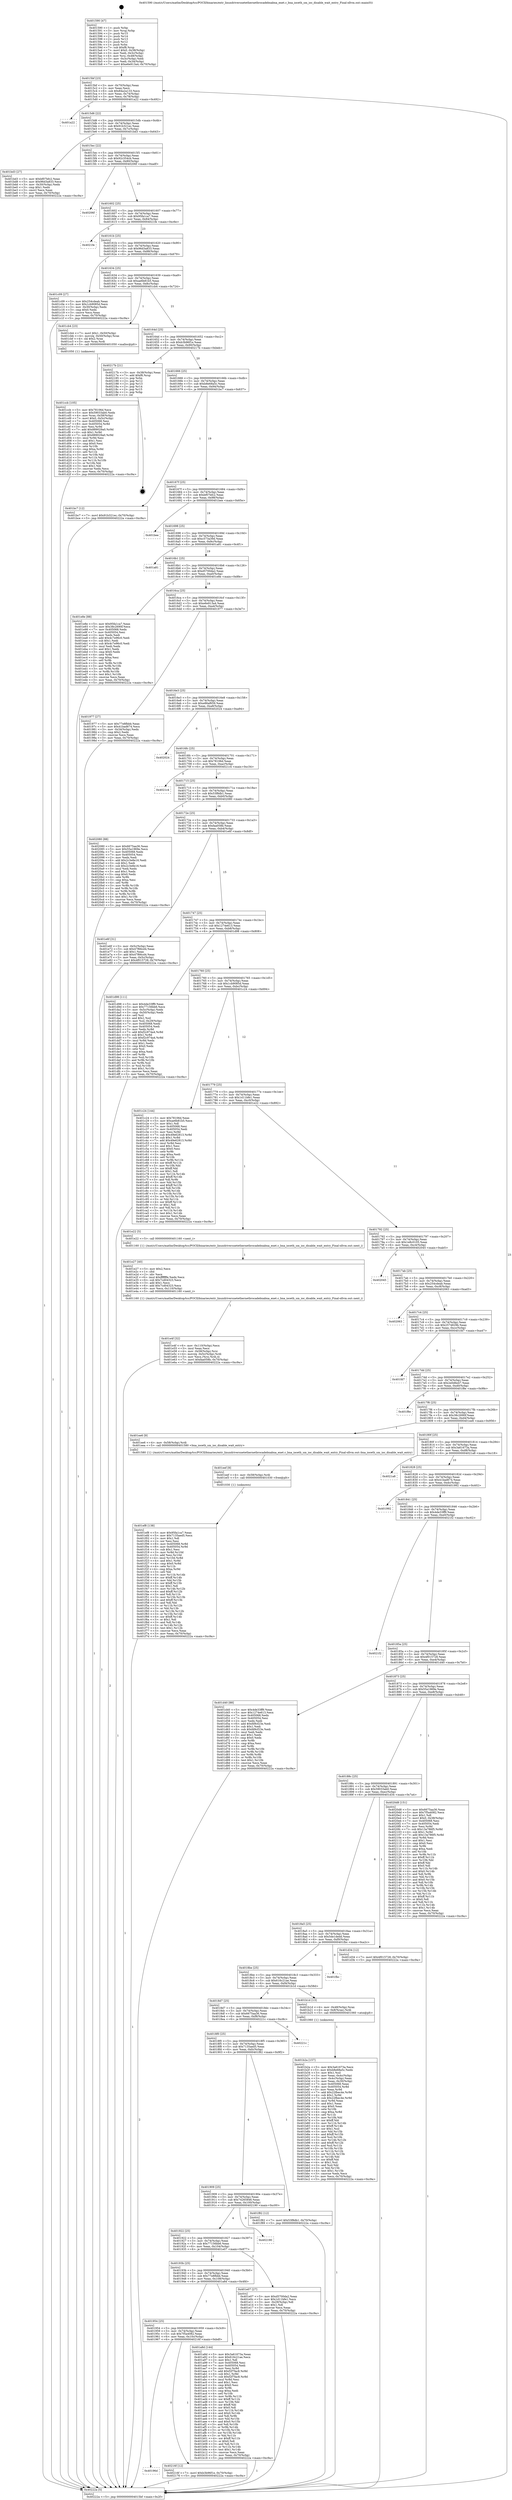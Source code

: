 digraph "0x401590" {
  label = "0x401590 (/mnt/c/Users/mathe/Desktop/tcc/POCII/binaries/extr_linuxdriversnetethernetbrocadebnabna_enet.c_bna_ioceth_sm_ioc_disable_wait_entry_Final-ollvm.out::main(0))"
  labelloc = "t"
  node[shape=record]

  Entry [label="",width=0.3,height=0.3,shape=circle,fillcolor=black,style=filled]
  "0x4015bf" [label="{
     0x4015bf [23]\l
     | [instrs]\l
     &nbsp;&nbsp;0x4015bf \<+3\>: mov -0x70(%rbp),%eax\l
     &nbsp;&nbsp;0x4015c2 \<+2\>: mov %eax,%ecx\l
     &nbsp;&nbsp;0x4015c4 \<+6\>: sub $0x84a2a133,%ecx\l
     &nbsp;&nbsp;0x4015ca \<+3\>: mov %eax,-0x74(%rbp)\l
     &nbsp;&nbsp;0x4015cd \<+3\>: mov %ecx,-0x78(%rbp)\l
     &nbsp;&nbsp;0x4015d0 \<+6\>: je 0000000000401a22 \<main+0x492\>\l
  }"]
  "0x401a22" [label="{
     0x401a22\l
  }", style=dashed]
  "0x4015d6" [label="{
     0x4015d6 [22]\l
     | [instrs]\l
     &nbsp;&nbsp;0x4015d6 \<+5\>: jmp 00000000004015db \<main+0x4b\>\l
     &nbsp;&nbsp;0x4015db \<+3\>: mov -0x74(%rbp),%eax\l
     &nbsp;&nbsp;0x4015de \<+5\>: sub $0x91b321ec,%eax\l
     &nbsp;&nbsp;0x4015e3 \<+3\>: mov %eax,-0x7c(%rbp)\l
     &nbsp;&nbsp;0x4015e6 \<+6\>: je 0000000000401bd3 \<main+0x643\>\l
  }"]
  Exit [label="",width=0.3,height=0.3,shape=circle,fillcolor=black,style=filled,peripheries=2]
  "0x401bd3" [label="{
     0x401bd3 [27]\l
     | [instrs]\l
     &nbsp;&nbsp;0x401bd3 \<+5\>: mov $0xbf07bfc2,%eax\l
     &nbsp;&nbsp;0x401bd8 \<+5\>: mov $0x96d3a833,%ecx\l
     &nbsp;&nbsp;0x401bdd \<+3\>: mov -0x30(%rbp),%edx\l
     &nbsp;&nbsp;0x401be0 \<+3\>: cmp $0x1,%edx\l
     &nbsp;&nbsp;0x401be3 \<+3\>: cmovl %ecx,%eax\l
     &nbsp;&nbsp;0x401be6 \<+3\>: mov %eax,-0x70(%rbp)\l
     &nbsp;&nbsp;0x401be9 \<+5\>: jmp 000000000040222a \<main+0xc9a\>\l
  }"]
  "0x4015ec" [label="{
     0x4015ec [22]\l
     | [instrs]\l
     &nbsp;&nbsp;0x4015ec \<+5\>: jmp 00000000004015f1 \<main+0x61\>\l
     &nbsp;&nbsp;0x4015f1 \<+3\>: mov -0x74(%rbp),%eax\l
     &nbsp;&nbsp;0x4015f4 \<+5\>: sub $0x92c354cb,%eax\l
     &nbsp;&nbsp;0x4015f9 \<+3\>: mov %eax,-0x80(%rbp)\l
     &nbsp;&nbsp;0x4015fc \<+6\>: je 000000000040206f \<main+0xadf\>\l
  }"]
  "0x40196d" [label="{
     0x40196d\l
  }", style=dashed]
  "0x40206f" [label="{
     0x40206f\l
  }", style=dashed]
  "0x401602" [label="{
     0x401602 [25]\l
     | [instrs]\l
     &nbsp;&nbsp;0x401602 \<+5\>: jmp 0000000000401607 \<main+0x77\>\l
     &nbsp;&nbsp;0x401607 \<+3\>: mov -0x74(%rbp),%eax\l
     &nbsp;&nbsp;0x40160a \<+5\>: sub $0x95fa1ca7,%eax\l
     &nbsp;&nbsp;0x40160f \<+6\>: mov %eax,-0x84(%rbp)\l
     &nbsp;&nbsp;0x401615 \<+6\>: je 00000000004021fe \<main+0xc6e\>\l
  }"]
  "0x40216f" [label="{
     0x40216f [12]\l
     | [instrs]\l
     &nbsp;&nbsp;0x40216f \<+7\>: movl $0xb3b96f1e,-0x70(%rbp)\l
     &nbsp;&nbsp;0x402176 \<+5\>: jmp 000000000040222a \<main+0xc9a\>\l
  }"]
  "0x4021fe" [label="{
     0x4021fe\l
  }", style=dashed]
  "0x40161b" [label="{
     0x40161b [25]\l
     | [instrs]\l
     &nbsp;&nbsp;0x40161b \<+5\>: jmp 0000000000401620 \<main+0x90\>\l
     &nbsp;&nbsp;0x401620 \<+3\>: mov -0x74(%rbp),%eax\l
     &nbsp;&nbsp;0x401623 \<+5\>: sub $0x96d3a833,%eax\l
     &nbsp;&nbsp;0x401628 \<+6\>: mov %eax,-0x88(%rbp)\l
     &nbsp;&nbsp;0x40162e \<+6\>: je 0000000000401c09 \<main+0x679\>\l
  }"]
  "0x401ef8" [label="{
     0x401ef8 [138]\l
     | [instrs]\l
     &nbsp;&nbsp;0x401ef8 \<+5\>: mov $0x95fa1ca7,%eax\l
     &nbsp;&nbsp;0x401efd \<+5\>: mov $0x7135aed5,%ecx\l
     &nbsp;&nbsp;0x401f02 \<+2\>: mov $0x1,%dl\l
     &nbsp;&nbsp;0x401f04 \<+2\>: xor %esi,%esi\l
     &nbsp;&nbsp;0x401f06 \<+8\>: mov 0x405068,%r8d\l
     &nbsp;&nbsp;0x401f0e \<+8\>: mov 0x405054,%r9d\l
     &nbsp;&nbsp;0x401f16 \<+3\>: sub $0x1,%esi\l
     &nbsp;&nbsp;0x401f19 \<+3\>: mov %r8d,%r10d\l
     &nbsp;&nbsp;0x401f1c \<+3\>: add %esi,%r10d\l
     &nbsp;&nbsp;0x401f1f \<+4\>: imul %r10d,%r8d\l
     &nbsp;&nbsp;0x401f23 \<+4\>: and $0x1,%r8d\l
     &nbsp;&nbsp;0x401f27 \<+4\>: cmp $0x0,%r8d\l
     &nbsp;&nbsp;0x401f2b \<+4\>: sete %r11b\l
     &nbsp;&nbsp;0x401f2f \<+4\>: cmp $0xa,%r9d\l
     &nbsp;&nbsp;0x401f33 \<+3\>: setl %bl\l
     &nbsp;&nbsp;0x401f36 \<+3\>: mov %r11b,%r14b\l
     &nbsp;&nbsp;0x401f39 \<+4\>: xor $0xff,%r14b\l
     &nbsp;&nbsp;0x401f3d \<+3\>: mov %bl,%r15b\l
     &nbsp;&nbsp;0x401f40 \<+4\>: xor $0xff,%r15b\l
     &nbsp;&nbsp;0x401f44 \<+3\>: xor $0x1,%dl\l
     &nbsp;&nbsp;0x401f47 \<+3\>: mov %r14b,%r12b\l
     &nbsp;&nbsp;0x401f4a \<+4\>: and $0xff,%r12b\l
     &nbsp;&nbsp;0x401f4e \<+3\>: and %dl,%r11b\l
     &nbsp;&nbsp;0x401f51 \<+3\>: mov %r15b,%r13b\l
     &nbsp;&nbsp;0x401f54 \<+4\>: and $0xff,%r13b\l
     &nbsp;&nbsp;0x401f58 \<+2\>: and %dl,%bl\l
     &nbsp;&nbsp;0x401f5a \<+3\>: or %r11b,%r12b\l
     &nbsp;&nbsp;0x401f5d \<+3\>: or %bl,%r13b\l
     &nbsp;&nbsp;0x401f60 \<+3\>: xor %r13b,%r12b\l
     &nbsp;&nbsp;0x401f63 \<+3\>: or %r15b,%r14b\l
     &nbsp;&nbsp;0x401f66 \<+4\>: xor $0xff,%r14b\l
     &nbsp;&nbsp;0x401f6a \<+3\>: or $0x1,%dl\l
     &nbsp;&nbsp;0x401f6d \<+3\>: and %dl,%r14b\l
     &nbsp;&nbsp;0x401f70 \<+3\>: or %r14b,%r12b\l
     &nbsp;&nbsp;0x401f73 \<+4\>: test $0x1,%r12b\l
     &nbsp;&nbsp;0x401f77 \<+3\>: cmovne %ecx,%eax\l
     &nbsp;&nbsp;0x401f7a \<+3\>: mov %eax,-0x70(%rbp)\l
     &nbsp;&nbsp;0x401f7d \<+5\>: jmp 000000000040222a \<main+0xc9a\>\l
  }"]
  "0x401c09" [label="{
     0x401c09 [27]\l
     | [instrs]\l
     &nbsp;&nbsp;0x401c09 \<+5\>: mov $0x254cdeab,%eax\l
     &nbsp;&nbsp;0x401c0e \<+5\>: mov $0x1cb9085d,%ecx\l
     &nbsp;&nbsp;0x401c13 \<+3\>: mov -0x30(%rbp),%edx\l
     &nbsp;&nbsp;0x401c16 \<+3\>: cmp $0x0,%edx\l
     &nbsp;&nbsp;0x401c19 \<+3\>: cmove %ecx,%eax\l
     &nbsp;&nbsp;0x401c1c \<+3\>: mov %eax,-0x70(%rbp)\l
     &nbsp;&nbsp;0x401c1f \<+5\>: jmp 000000000040222a \<main+0xc9a\>\l
  }"]
  "0x401634" [label="{
     0x401634 [25]\l
     | [instrs]\l
     &nbsp;&nbsp;0x401634 \<+5\>: jmp 0000000000401639 \<main+0xa9\>\l
     &nbsp;&nbsp;0x401639 \<+3\>: mov -0x74(%rbp),%eax\l
     &nbsp;&nbsp;0x40163c \<+5\>: sub $0xae6b81b5,%eax\l
     &nbsp;&nbsp;0x401641 \<+6\>: mov %eax,-0x8c(%rbp)\l
     &nbsp;&nbsp;0x401647 \<+6\>: je 0000000000401cb4 \<main+0x724\>\l
  }"]
  "0x401eef" [label="{
     0x401eef [9]\l
     | [instrs]\l
     &nbsp;&nbsp;0x401eef \<+4\>: mov -0x58(%rbp),%rdi\l
     &nbsp;&nbsp;0x401ef3 \<+5\>: call 0000000000401030 \<free@plt\>\l
     | [calls]\l
     &nbsp;&nbsp;0x401030 \{1\} (unknown)\l
  }"]
  "0x401cb4" [label="{
     0x401cb4 [23]\l
     | [instrs]\l
     &nbsp;&nbsp;0x401cb4 \<+7\>: movl $0x1,-0x50(%rbp)\l
     &nbsp;&nbsp;0x401cbb \<+4\>: movslq -0x50(%rbp),%rax\l
     &nbsp;&nbsp;0x401cbf \<+4\>: shl $0x2,%rax\l
     &nbsp;&nbsp;0x401cc3 \<+3\>: mov %rax,%rdi\l
     &nbsp;&nbsp;0x401cc6 \<+5\>: call 0000000000401050 \<malloc@plt\>\l
     | [calls]\l
     &nbsp;&nbsp;0x401050 \{1\} (unknown)\l
  }"]
  "0x40164d" [label="{
     0x40164d [25]\l
     | [instrs]\l
     &nbsp;&nbsp;0x40164d \<+5\>: jmp 0000000000401652 \<main+0xc2\>\l
     &nbsp;&nbsp;0x401652 \<+3\>: mov -0x74(%rbp),%eax\l
     &nbsp;&nbsp;0x401655 \<+5\>: sub $0xb3b96f1e,%eax\l
     &nbsp;&nbsp;0x40165a \<+6\>: mov %eax,-0x90(%rbp)\l
     &nbsp;&nbsp;0x401660 \<+6\>: je 000000000040217b \<main+0xbeb\>\l
  }"]
  "0x401e4f" [label="{
     0x401e4f [32]\l
     | [instrs]\l
     &nbsp;&nbsp;0x401e4f \<+6\>: mov -0x110(%rbp),%ecx\l
     &nbsp;&nbsp;0x401e55 \<+3\>: imul %eax,%ecx\l
     &nbsp;&nbsp;0x401e58 \<+4\>: mov -0x58(%rbp),%rsi\l
     &nbsp;&nbsp;0x401e5c \<+4\>: movslq -0x5c(%rbp),%rdi\l
     &nbsp;&nbsp;0x401e60 \<+3\>: mov %ecx,(%rsi,%rdi,4)\l
     &nbsp;&nbsp;0x401e63 \<+7\>: movl $0xfaa058b,-0x70(%rbp)\l
     &nbsp;&nbsp;0x401e6a \<+5\>: jmp 000000000040222a \<main+0xc9a\>\l
  }"]
  "0x40217b" [label="{
     0x40217b [21]\l
     | [instrs]\l
     &nbsp;&nbsp;0x40217b \<+3\>: mov -0x38(%rbp),%eax\l
     &nbsp;&nbsp;0x40217e \<+7\>: add $0xf8,%rsp\l
     &nbsp;&nbsp;0x402185 \<+1\>: pop %rbx\l
     &nbsp;&nbsp;0x402186 \<+2\>: pop %r12\l
     &nbsp;&nbsp;0x402188 \<+2\>: pop %r13\l
     &nbsp;&nbsp;0x40218a \<+2\>: pop %r14\l
     &nbsp;&nbsp;0x40218c \<+2\>: pop %r15\l
     &nbsp;&nbsp;0x40218e \<+1\>: pop %rbp\l
     &nbsp;&nbsp;0x40218f \<+1\>: ret\l
  }"]
  "0x401666" [label="{
     0x401666 [25]\l
     | [instrs]\l
     &nbsp;&nbsp;0x401666 \<+5\>: jmp 000000000040166b \<main+0xdb\>\l
     &nbsp;&nbsp;0x40166b \<+3\>: mov -0x74(%rbp),%eax\l
     &nbsp;&nbsp;0x40166e \<+5\>: sub $0xb8e68a5c,%eax\l
     &nbsp;&nbsp;0x401673 \<+6\>: mov %eax,-0x94(%rbp)\l
     &nbsp;&nbsp;0x401679 \<+6\>: je 0000000000401bc7 \<main+0x637\>\l
  }"]
  "0x401e27" [label="{
     0x401e27 [40]\l
     | [instrs]\l
     &nbsp;&nbsp;0x401e27 \<+5\>: mov $0x2,%ecx\l
     &nbsp;&nbsp;0x401e2c \<+1\>: cltd\l
     &nbsp;&nbsp;0x401e2d \<+2\>: idiv %ecx\l
     &nbsp;&nbsp;0x401e2f \<+6\>: imul $0xfffffffe,%edx,%ecx\l
     &nbsp;&nbsp;0x401e35 \<+6\>: sub $0x7cd04323,%ecx\l
     &nbsp;&nbsp;0x401e3b \<+3\>: add $0x1,%ecx\l
     &nbsp;&nbsp;0x401e3e \<+6\>: add $0x7cd04323,%ecx\l
     &nbsp;&nbsp;0x401e44 \<+6\>: mov %ecx,-0x110(%rbp)\l
     &nbsp;&nbsp;0x401e4a \<+5\>: call 0000000000401160 \<next_i\>\l
     | [calls]\l
     &nbsp;&nbsp;0x401160 \{1\} (/mnt/c/Users/mathe/Desktop/tcc/POCII/binaries/extr_linuxdriversnetethernetbrocadebnabna_enet.c_bna_ioceth_sm_ioc_disable_wait_entry_Final-ollvm.out::next_i)\l
  }"]
  "0x401bc7" [label="{
     0x401bc7 [12]\l
     | [instrs]\l
     &nbsp;&nbsp;0x401bc7 \<+7\>: movl $0x91b321ec,-0x70(%rbp)\l
     &nbsp;&nbsp;0x401bce \<+5\>: jmp 000000000040222a \<main+0xc9a\>\l
  }"]
  "0x40167f" [label="{
     0x40167f [25]\l
     | [instrs]\l
     &nbsp;&nbsp;0x40167f \<+5\>: jmp 0000000000401684 \<main+0xf4\>\l
     &nbsp;&nbsp;0x401684 \<+3\>: mov -0x74(%rbp),%eax\l
     &nbsp;&nbsp;0x401687 \<+5\>: sub $0xbf07bfc2,%eax\l
     &nbsp;&nbsp;0x40168c \<+6\>: mov %eax,-0x98(%rbp)\l
     &nbsp;&nbsp;0x401692 \<+6\>: je 0000000000401bee \<main+0x65e\>\l
  }"]
  "0x401ccb" [label="{
     0x401ccb [105]\l
     | [instrs]\l
     &nbsp;&nbsp;0x401ccb \<+5\>: mov $0x78106d,%ecx\l
     &nbsp;&nbsp;0x401cd0 \<+5\>: mov $0x59033ab0,%edx\l
     &nbsp;&nbsp;0x401cd5 \<+4\>: mov %rax,-0x58(%rbp)\l
     &nbsp;&nbsp;0x401cd9 \<+7\>: movl $0x0,-0x5c(%rbp)\l
     &nbsp;&nbsp;0x401ce0 \<+7\>: mov 0x405068,%esi\l
     &nbsp;&nbsp;0x401ce7 \<+8\>: mov 0x405054,%r8d\l
     &nbsp;&nbsp;0x401cef \<+3\>: mov %esi,%r9d\l
     &nbsp;&nbsp;0x401cf2 \<+7\>: add $0x889029a0,%r9d\l
     &nbsp;&nbsp;0x401cf9 \<+4\>: sub $0x1,%r9d\l
     &nbsp;&nbsp;0x401cfd \<+7\>: sub $0x889029a0,%r9d\l
     &nbsp;&nbsp;0x401d04 \<+4\>: imul %r9d,%esi\l
     &nbsp;&nbsp;0x401d08 \<+3\>: and $0x1,%esi\l
     &nbsp;&nbsp;0x401d0b \<+3\>: cmp $0x0,%esi\l
     &nbsp;&nbsp;0x401d0e \<+4\>: sete %r10b\l
     &nbsp;&nbsp;0x401d12 \<+4\>: cmp $0xa,%r8d\l
     &nbsp;&nbsp;0x401d16 \<+4\>: setl %r11b\l
     &nbsp;&nbsp;0x401d1a \<+3\>: mov %r10b,%bl\l
     &nbsp;&nbsp;0x401d1d \<+3\>: and %r11b,%bl\l
     &nbsp;&nbsp;0x401d20 \<+3\>: xor %r11b,%r10b\l
     &nbsp;&nbsp;0x401d23 \<+3\>: or %r10b,%bl\l
     &nbsp;&nbsp;0x401d26 \<+3\>: test $0x1,%bl\l
     &nbsp;&nbsp;0x401d29 \<+3\>: cmovne %edx,%ecx\l
     &nbsp;&nbsp;0x401d2c \<+3\>: mov %ecx,-0x70(%rbp)\l
     &nbsp;&nbsp;0x401d2f \<+5\>: jmp 000000000040222a \<main+0xc9a\>\l
  }"]
  "0x401bee" [label="{
     0x401bee\l
  }", style=dashed]
  "0x401698" [label="{
     0x401698 [25]\l
     | [instrs]\l
     &nbsp;&nbsp;0x401698 \<+5\>: jmp 000000000040169d \<main+0x10d\>\l
     &nbsp;&nbsp;0x40169d \<+3\>: mov -0x74(%rbp),%eax\l
     &nbsp;&nbsp;0x4016a0 \<+5\>: sub $0xc573a39d,%eax\l
     &nbsp;&nbsp;0x4016a5 \<+6\>: mov %eax,-0x9c(%rbp)\l
     &nbsp;&nbsp;0x4016ab \<+6\>: je 0000000000401a81 \<main+0x4f1\>\l
  }"]
  "0x401b2a" [label="{
     0x401b2a [157]\l
     | [instrs]\l
     &nbsp;&nbsp;0x401b2a \<+5\>: mov $0x3a61673a,%ecx\l
     &nbsp;&nbsp;0x401b2f \<+5\>: mov $0xb8e68a5c,%edx\l
     &nbsp;&nbsp;0x401b34 \<+3\>: mov $0x1,%sil\l
     &nbsp;&nbsp;0x401b37 \<+3\>: mov %eax,-0x4c(%rbp)\l
     &nbsp;&nbsp;0x401b3a \<+3\>: mov -0x4c(%rbp),%eax\l
     &nbsp;&nbsp;0x401b3d \<+3\>: mov %eax,-0x30(%rbp)\l
     &nbsp;&nbsp;0x401b40 \<+7\>: mov 0x405068,%eax\l
     &nbsp;&nbsp;0x401b47 \<+8\>: mov 0x405054,%r8d\l
     &nbsp;&nbsp;0x401b4f \<+3\>: mov %eax,%r9d\l
     &nbsp;&nbsp;0x401b52 \<+7\>: add $0x22fbec4e,%r9d\l
     &nbsp;&nbsp;0x401b59 \<+4\>: sub $0x1,%r9d\l
     &nbsp;&nbsp;0x401b5d \<+7\>: sub $0x22fbec4e,%r9d\l
     &nbsp;&nbsp;0x401b64 \<+4\>: imul %r9d,%eax\l
     &nbsp;&nbsp;0x401b68 \<+3\>: and $0x1,%eax\l
     &nbsp;&nbsp;0x401b6b \<+3\>: cmp $0x0,%eax\l
     &nbsp;&nbsp;0x401b6e \<+4\>: sete %r10b\l
     &nbsp;&nbsp;0x401b72 \<+4\>: cmp $0xa,%r8d\l
     &nbsp;&nbsp;0x401b76 \<+4\>: setl %r11b\l
     &nbsp;&nbsp;0x401b7a \<+3\>: mov %r10b,%bl\l
     &nbsp;&nbsp;0x401b7d \<+3\>: xor $0xff,%bl\l
     &nbsp;&nbsp;0x401b80 \<+3\>: mov %r11b,%r14b\l
     &nbsp;&nbsp;0x401b83 \<+4\>: xor $0xff,%r14b\l
     &nbsp;&nbsp;0x401b87 \<+4\>: xor $0x1,%sil\l
     &nbsp;&nbsp;0x401b8b \<+3\>: mov %bl,%r15b\l
     &nbsp;&nbsp;0x401b8e \<+4\>: and $0xff,%r15b\l
     &nbsp;&nbsp;0x401b92 \<+3\>: and %sil,%r10b\l
     &nbsp;&nbsp;0x401b95 \<+3\>: mov %r14b,%r12b\l
     &nbsp;&nbsp;0x401b98 \<+4\>: and $0xff,%r12b\l
     &nbsp;&nbsp;0x401b9c \<+3\>: and %sil,%r11b\l
     &nbsp;&nbsp;0x401b9f \<+3\>: or %r10b,%r15b\l
     &nbsp;&nbsp;0x401ba2 \<+3\>: or %r11b,%r12b\l
     &nbsp;&nbsp;0x401ba5 \<+3\>: xor %r12b,%r15b\l
     &nbsp;&nbsp;0x401ba8 \<+3\>: or %r14b,%bl\l
     &nbsp;&nbsp;0x401bab \<+3\>: xor $0xff,%bl\l
     &nbsp;&nbsp;0x401bae \<+4\>: or $0x1,%sil\l
     &nbsp;&nbsp;0x401bb2 \<+3\>: and %sil,%bl\l
     &nbsp;&nbsp;0x401bb5 \<+3\>: or %bl,%r15b\l
     &nbsp;&nbsp;0x401bb8 \<+4\>: test $0x1,%r15b\l
     &nbsp;&nbsp;0x401bbc \<+3\>: cmovne %edx,%ecx\l
     &nbsp;&nbsp;0x401bbf \<+3\>: mov %ecx,-0x70(%rbp)\l
     &nbsp;&nbsp;0x401bc2 \<+5\>: jmp 000000000040222a \<main+0xc9a\>\l
  }"]
  "0x401a81" [label="{
     0x401a81\l
  }", style=dashed]
  "0x4016b1" [label="{
     0x4016b1 [25]\l
     | [instrs]\l
     &nbsp;&nbsp;0x4016b1 \<+5\>: jmp 00000000004016b6 \<main+0x126\>\l
     &nbsp;&nbsp;0x4016b6 \<+3\>: mov -0x74(%rbp),%eax\l
     &nbsp;&nbsp;0x4016b9 \<+5\>: sub $0xd5700da2,%eax\l
     &nbsp;&nbsp;0x4016be \<+6\>: mov %eax,-0xa0(%rbp)\l
     &nbsp;&nbsp;0x4016c4 \<+6\>: je 0000000000401e8e \<main+0x8fe\>\l
  }"]
  "0x401954" [label="{
     0x401954 [25]\l
     | [instrs]\l
     &nbsp;&nbsp;0x401954 \<+5\>: jmp 0000000000401959 \<main+0x3c9\>\l
     &nbsp;&nbsp;0x401959 \<+3\>: mov -0x74(%rbp),%eax\l
     &nbsp;&nbsp;0x40195c \<+5\>: sub $0x7f5a4082,%eax\l
     &nbsp;&nbsp;0x401961 \<+6\>: mov %eax,-0x10c(%rbp)\l
     &nbsp;&nbsp;0x401967 \<+6\>: je 000000000040216f \<main+0xbdf\>\l
  }"]
  "0x401e8e" [label="{
     0x401e8e [88]\l
     | [instrs]\l
     &nbsp;&nbsp;0x401e8e \<+5\>: mov $0x95fa1ca7,%eax\l
     &nbsp;&nbsp;0x401e93 \<+5\>: mov $0x38c2690f,%ecx\l
     &nbsp;&nbsp;0x401e98 \<+7\>: mov 0x405068,%edx\l
     &nbsp;&nbsp;0x401e9f \<+7\>: mov 0x405054,%esi\l
     &nbsp;&nbsp;0x401ea6 \<+2\>: mov %edx,%edi\l
     &nbsp;&nbsp;0x401ea8 \<+6\>: add $0x4c7e96c0,%edi\l
     &nbsp;&nbsp;0x401eae \<+3\>: sub $0x1,%edi\l
     &nbsp;&nbsp;0x401eb1 \<+6\>: sub $0x4c7e96c0,%edi\l
     &nbsp;&nbsp;0x401eb7 \<+3\>: imul %edi,%edx\l
     &nbsp;&nbsp;0x401eba \<+3\>: and $0x1,%edx\l
     &nbsp;&nbsp;0x401ebd \<+3\>: cmp $0x0,%edx\l
     &nbsp;&nbsp;0x401ec0 \<+4\>: sete %r8b\l
     &nbsp;&nbsp;0x401ec4 \<+3\>: cmp $0xa,%esi\l
     &nbsp;&nbsp;0x401ec7 \<+4\>: setl %r9b\l
     &nbsp;&nbsp;0x401ecb \<+3\>: mov %r8b,%r10b\l
     &nbsp;&nbsp;0x401ece \<+3\>: and %r9b,%r10b\l
     &nbsp;&nbsp;0x401ed1 \<+3\>: xor %r9b,%r8b\l
     &nbsp;&nbsp;0x401ed4 \<+3\>: or %r8b,%r10b\l
     &nbsp;&nbsp;0x401ed7 \<+4\>: test $0x1,%r10b\l
     &nbsp;&nbsp;0x401edb \<+3\>: cmovne %ecx,%eax\l
     &nbsp;&nbsp;0x401ede \<+3\>: mov %eax,-0x70(%rbp)\l
     &nbsp;&nbsp;0x401ee1 \<+5\>: jmp 000000000040222a \<main+0xc9a\>\l
  }"]
  "0x4016ca" [label="{
     0x4016ca [25]\l
     | [instrs]\l
     &nbsp;&nbsp;0x4016ca \<+5\>: jmp 00000000004016cf \<main+0x13f\>\l
     &nbsp;&nbsp;0x4016cf \<+3\>: mov -0x74(%rbp),%eax\l
     &nbsp;&nbsp;0x4016d2 \<+5\>: sub $0xe6e913a4,%eax\l
     &nbsp;&nbsp;0x4016d7 \<+6\>: mov %eax,-0xa4(%rbp)\l
     &nbsp;&nbsp;0x4016dd \<+6\>: je 0000000000401977 \<main+0x3e7\>\l
  }"]
  "0x401a8d" [label="{
     0x401a8d [144]\l
     | [instrs]\l
     &nbsp;&nbsp;0x401a8d \<+5\>: mov $0x3a61673a,%eax\l
     &nbsp;&nbsp;0x401a92 \<+5\>: mov $0x616c21ae,%ecx\l
     &nbsp;&nbsp;0x401a97 \<+2\>: mov $0x1,%dl\l
     &nbsp;&nbsp;0x401a99 \<+7\>: mov 0x405068,%esi\l
     &nbsp;&nbsp;0x401aa0 \<+7\>: mov 0x405054,%edi\l
     &nbsp;&nbsp;0x401aa7 \<+3\>: mov %esi,%r8d\l
     &nbsp;&nbsp;0x401aaa \<+7\>: add $0xf2f7fac8,%r8d\l
     &nbsp;&nbsp;0x401ab1 \<+4\>: sub $0x1,%r8d\l
     &nbsp;&nbsp;0x401ab5 \<+7\>: sub $0xf2f7fac8,%r8d\l
     &nbsp;&nbsp;0x401abc \<+4\>: imul %r8d,%esi\l
     &nbsp;&nbsp;0x401ac0 \<+3\>: and $0x1,%esi\l
     &nbsp;&nbsp;0x401ac3 \<+3\>: cmp $0x0,%esi\l
     &nbsp;&nbsp;0x401ac6 \<+4\>: sete %r9b\l
     &nbsp;&nbsp;0x401aca \<+3\>: cmp $0xa,%edi\l
     &nbsp;&nbsp;0x401acd \<+4\>: setl %r10b\l
     &nbsp;&nbsp;0x401ad1 \<+3\>: mov %r9b,%r11b\l
     &nbsp;&nbsp;0x401ad4 \<+4\>: xor $0xff,%r11b\l
     &nbsp;&nbsp;0x401ad8 \<+3\>: mov %r10b,%bl\l
     &nbsp;&nbsp;0x401adb \<+3\>: xor $0xff,%bl\l
     &nbsp;&nbsp;0x401ade \<+3\>: xor $0x0,%dl\l
     &nbsp;&nbsp;0x401ae1 \<+3\>: mov %r11b,%r14b\l
     &nbsp;&nbsp;0x401ae4 \<+4\>: and $0x0,%r14b\l
     &nbsp;&nbsp;0x401ae8 \<+3\>: and %dl,%r9b\l
     &nbsp;&nbsp;0x401aeb \<+3\>: mov %bl,%r15b\l
     &nbsp;&nbsp;0x401aee \<+4\>: and $0x0,%r15b\l
     &nbsp;&nbsp;0x401af2 \<+3\>: and %dl,%r10b\l
     &nbsp;&nbsp;0x401af5 \<+3\>: or %r9b,%r14b\l
     &nbsp;&nbsp;0x401af8 \<+3\>: or %r10b,%r15b\l
     &nbsp;&nbsp;0x401afb \<+3\>: xor %r15b,%r14b\l
     &nbsp;&nbsp;0x401afe \<+3\>: or %bl,%r11b\l
     &nbsp;&nbsp;0x401b01 \<+4\>: xor $0xff,%r11b\l
     &nbsp;&nbsp;0x401b05 \<+3\>: or $0x0,%dl\l
     &nbsp;&nbsp;0x401b08 \<+3\>: and %dl,%r11b\l
     &nbsp;&nbsp;0x401b0b \<+3\>: or %r11b,%r14b\l
     &nbsp;&nbsp;0x401b0e \<+4\>: test $0x1,%r14b\l
     &nbsp;&nbsp;0x401b12 \<+3\>: cmovne %ecx,%eax\l
     &nbsp;&nbsp;0x401b15 \<+3\>: mov %eax,-0x70(%rbp)\l
     &nbsp;&nbsp;0x401b18 \<+5\>: jmp 000000000040222a \<main+0xc9a\>\l
  }"]
  "0x401977" [label="{
     0x401977 [27]\l
     | [instrs]\l
     &nbsp;&nbsp;0x401977 \<+5\>: mov $0x77e8fbbb,%eax\l
     &nbsp;&nbsp;0x40197c \<+5\>: mov $0x41bad674,%ecx\l
     &nbsp;&nbsp;0x401981 \<+3\>: mov -0x34(%rbp),%edx\l
     &nbsp;&nbsp;0x401984 \<+3\>: cmp $0x2,%edx\l
     &nbsp;&nbsp;0x401987 \<+3\>: cmovne %ecx,%eax\l
     &nbsp;&nbsp;0x40198a \<+3\>: mov %eax,-0x70(%rbp)\l
     &nbsp;&nbsp;0x40198d \<+5\>: jmp 000000000040222a \<main+0xc9a\>\l
  }"]
  "0x4016e3" [label="{
     0x4016e3 [25]\l
     | [instrs]\l
     &nbsp;&nbsp;0x4016e3 \<+5\>: jmp 00000000004016e8 \<main+0x158\>\l
     &nbsp;&nbsp;0x4016e8 \<+3\>: mov -0x74(%rbp),%eax\l
     &nbsp;&nbsp;0x4016eb \<+5\>: sub $0xe86af659,%eax\l
     &nbsp;&nbsp;0x4016f0 \<+6\>: mov %eax,-0xa8(%rbp)\l
     &nbsp;&nbsp;0x4016f6 \<+6\>: je 0000000000402024 \<main+0xa94\>\l
  }"]
  "0x40222a" [label="{
     0x40222a [5]\l
     | [instrs]\l
     &nbsp;&nbsp;0x40222a \<+5\>: jmp 00000000004015bf \<main+0x2f\>\l
  }"]
  "0x401590" [label="{
     0x401590 [47]\l
     | [instrs]\l
     &nbsp;&nbsp;0x401590 \<+1\>: push %rbp\l
     &nbsp;&nbsp;0x401591 \<+3\>: mov %rsp,%rbp\l
     &nbsp;&nbsp;0x401594 \<+2\>: push %r15\l
     &nbsp;&nbsp;0x401596 \<+2\>: push %r14\l
     &nbsp;&nbsp;0x401598 \<+2\>: push %r13\l
     &nbsp;&nbsp;0x40159a \<+2\>: push %r12\l
     &nbsp;&nbsp;0x40159c \<+1\>: push %rbx\l
     &nbsp;&nbsp;0x40159d \<+7\>: sub $0xf8,%rsp\l
     &nbsp;&nbsp;0x4015a4 \<+7\>: movl $0x0,-0x38(%rbp)\l
     &nbsp;&nbsp;0x4015ab \<+3\>: mov %edi,-0x3c(%rbp)\l
     &nbsp;&nbsp;0x4015ae \<+4\>: mov %rsi,-0x48(%rbp)\l
     &nbsp;&nbsp;0x4015b2 \<+3\>: mov -0x3c(%rbp),%edi\l
     &nbsp;&nbsp;0x4015b5 \<+3\>: mov %edi,-0x34(%rbp)\l
     &nbsp;&nbsp;0x4015b8 \<+7\>: movl $0xe6e913a4,-0x70(%rbp)\l
  }"]
  "0x40193b" [label="{
     0x40193b [25]\l
     | [instrs]\l
     &nbsp;&nbsp;0x40193b \<+5\>: jmp 0000000000401940 \<main+0x3b0\>\l
     &nbsp;&nbsp;0x401940 \<+3\>: mov -0x74(%rbp),%eax\l
     &nbsp;&nbsp;0x401943 \<+5\>: sub $0x77e8fbbb,%eax\l
     &nbsp;&nbsp;0x401948 \<+6\>: mov %eax,-0x108(%rbp)\l
     &nbsp;&nbsp;0x40194e \<+6\>: je 0000000000401a8d \<main+0x4fd\>\l
  }"]
  "0x402024" [label="{
     0x402024\l
  }", style=dashed]
  "0x4016fc" [label="{
     0x4016fc [25]\l
     | [instrs]\l
     &nbsp;&nbsp;0x4016fc \<+5\>: jmp 0000000000401701 \<main+0x171\>\l
     &nbsp;&nbsp;0x401701 \<+3\>: mov -0x74(%rbp),%eax\l
     &nbsp;&nbsp;0x401704 \<+5\>: sub $0x78106d,%eax\l
     &nbsp;&nbsp;0x401709 \<+6\>: mov %eax,-0xac(%rbp)\l
     &nbsp;&nbsp;0x40170f \<+6\>: je 00000000004021c4 \<main+0xc34\>\l
  }"]
  "0x401e07" [label="{
     0x401e07 [27]\l
     | [instrs]\l
     &nbsp;&nbsp;0x401e07 \<+5\>: mov $0xd5700da2,%eax\l
     &nbsp;&nbsp;0x401e0c \<+5\>: mov $0x1d11bfe1,%ecx\l
     &nbsp;&nbsp;0x401e11 \<+3\>: mov -0x29(%rbp),%dl\l
     &nbsp;&nbsp;0x401e14 \<+3\>: test $0x1,%dl\l
     &nbsp;&nbsp;0x401e17 \<+3\>: cmovne %ecx,%eax\l
     &nbsp;&nbsp;0x401e1a \<+3\>: mov %eax,-0x70(%rbp)\l
     &nbsp;&nbsp;0x401e1d \<+5\>: jmp 000000000040222a \<main+0xc9a\>\l
  }"]
  "0x4021c4" [label="{
     0x4021c4\l
  }", style=dashed]
  "0x401715" [label="{
     0x401715 [25]\l
     | [instrs]\l
     &nbsp;&nbsp;0x401715 \<+5\>: jmp 000000000040171a \<main+0x18a\>\l
     &nbsp;&nbsp;0x40171a \<+3\>: mov -0x74(%rbp),%eax\l
     &nbsp;&nbsp;0x40171d \<+5\>: sub $0x53f8db1,%eax\l
     &nbsp;&nbsp;0x401722 \<+6\>: mov %eax,-0xb0(%rbp)\l
     &nbsp;&nbsp;0x401728 \<+6\>: je 0000000000402080 \<main+0xaf0\>\l
  }"]
  "0x401922" [label="{
     0x401922 [25]\l
     | [instrs]\l
     &nbsp;&nbsp;0x401922 \<+5\>: jmp 0000000000401927 \<main+0x397\>\l
     &nbsp;&nbsp;0x401927 \<+3\>: mov -0x74(%rbp),%eax\l
     &nbsp;&nbsp;0x40192a \<+5\>: sub $0x77156bb6,%eax\l
     &nbsp;&nbsp;0x40192f \<+6\>: mov %eax,-0x104(%rbp)\l
     &nbsp;&nbsp;0x401935 \<+6\>: je 0000000000401e07 \<main+0x877\>\l
  }"]
  "0x402080" [label="{
     0x402080 [88]\l
     | [instrs]\l
     &nbsp;&nbsp;0x402080 \<+5\>: mov $0x6675aa36,%eax\l
     &nbsp;&nbsp;0x402085 \<+5\>: mov $0x55a1969e,%ecx\l
     &nbsp;&nbsp;0x40208a \<+7\>: mov 0x405068,%edx\l
     &nbsp;&nbsp;0x402091 \<+7\>: mov 0x405054,%esi\l
     &nbsp;&nbsp;0x402098 \<+2\>: mov %edx,%edi\l
     &nbsp;&nbsp;0x40209a \<+6\>: add $0x2c3e8e16,%edi\l
     &nbsp;&nbsp;0x4020a0 \<+3\>: sub $0x1,%edi\l
     &nbsp;&nbsp;0x4020a3 \<+6\>: sub $0x2c3e8e16,%edi\l
     &nbsp;&nbsp;0x4020a9 \<+3\>: imul %edi,%edx\l
     &nbsp;&nbsp;0x4020ac \<+3\>: and $0x1,%edx\l
     &nbsp;&nbsp;0x4020af \<+3\>: cmp $0x0,%edx\l
     &nbsp;&nbsp;0x4020b2 \<+4\>: sete %r8b\l
     &nbsp;&nbsp;0x4020b6 \<+3\>: cmp $0xa,%esi\l
     &nbsp;&nbsp;0x4020b9 \<+4\>: setl %r9b\l
     &nbsp;&nbsp;0x4020bd \<+3\>: mov %r8b,%r10b\l
     &nbsp;&nbsp;0x4020c0 \<+3\>: and %r9b,%r10b\l
     &nbsp;&nbsp;0x4020c3 \<+3\>: xor %r9b,%r8b\l
     &nbsp;&nbsp;0x4020c6 \<+3\>: or %r8b,%r10b\l
     &nbsp;&nbsp;0x4020c9 \<+4\>: test $0x1,%r10b\l
     &nbsp;&nbsp;0x4020cd \<+3\>: cmovne %ecx,%eax\l
     &nbsp;&nbsp;0x4020d0 \<+3\>: mov %eax,-0x70(%rbp)\l
     &nbsp;&nbsp;0x4020d3 \<+5\>: jmp 000000000040222a \<main+0xc9a\>\l
  }"]
  "0x40172e" [label="{
     0x40172e [25]\l
     | [instrs]\l
     &nbsp;&nbsp;0x40172e \<+5\>: jmp 0000000000401733 \<main+0x1a3\>\l
     &nbsp;&nbsp;0x401733 \<+3\>: mov -0x74(%rbp),%eax\l
     &nbsp;&nbsp;0x401736 \<+5\>: sub $0xfaa058b,%eax\l
     &nbsp;&nbsp;0x40173b \<+6\>: mov %eax,-0xb4(%rbp)\l
     &nbsp;&nbsp;0x401741 \<+6\>: je 0000000000401e6f \<main+0x8df\>\l
  }"]
  "0x402190" [label="{
     0x402190\l
  }", style=dashed]
  "0x401e6f" [label="{
     0x401e6f [31]\l
     | [instrs]\l
     &nbsp;&nbsp;0x401e6f \<+3\>: mov -0x5c(%rbp),%eax\l
     &nbsp;&nbsp;0x401e72 \<+5\>: sub $0x47f66cd4,%eax\l
     &nbsp;&nbsp;0x401e77 \<+3\>: add $0x1,%eax\l
     &nbsp;&nbsp;0x401e7a \<+5\>: add $0x47f66cd4,%eax\l
     &nbsp;&nbsp;0x401e7f \<+3\>: mov %eax,-0x5c(%rbp)\l
     &nbsp;&nbsp;0x401e82 \<+7\>: movl $0x4f015728,-0x70(%rbp)\l
     &nbsp;&nbsp;0x401e89 \<+5\>: jmp 000000000040222a \<main+0xc9a\>\l
  }"]
  "0x401747" [label="{
     0x401747 [25]\l
     | [instrs]\l
     &nbsp;&nbsp;0x401747 \<+5\>: jmp 000000000040174c \<main+0x1bc\>\l
     &nbsp;&nbsp;0x40174c \<+3\>: mov -0x74(%rbp),%eax\l
     &nbsp;&nbsp;0x40174f \<+5\>: sub $0x1274e613,%eax\l
     &nbsp;&nbsp;0x401754 \<+6\>: mov %eax,-0xb8(%rbp)\l
     &nbsp;&nbsp;0x40175a \<+6\>: je 0000000000401d98 \<main+0x808\>\l
  }"]
  "0x401909" [label="{
     0x401909 [25]\l
     | [instrs]\l
     &nbsp;&nbsp;0x401909 \<+5\>: jmp 000000000040190e \<main+0x37e\>\l
     &nbsp;&nbsp;0x40190e \<+3\>: mov -0x74(%rbp),%eax\l
     &nbsp;&nbsp;0x401911 \<+5\>: sub $0x74265846,%eax\l
     &nbsp;&nbsp;0x401916 \<+6\>: mov %eax,-0x100(%rbp)\l
     &nbsp;&nbsp;0x40191c \<+6\>: je 0000000000402190 \<main+0xc00\>\l
  }"]
  "0x401d98" [label="{
     0x401d98 [111]\l
     | [instrs]\l
     &nbsp;&nbsp;0x401d98 \<+5\>: mov $0x4de33ff9,%eax\l
     &nbsp;&nbsp;0x401d9d \<+5\>: mov $0x77156bb6,%ecx\l
     &nbsp;&nbsp;0x401da2 \<+3\>: mov -0x5c(%rbp),%edx\l
     &nbsp;&nbsp;0x401da5 \<+3\>: cmp -0x50(%rbp),%edx\l
     &nbsp;&nbsp;0x401da8 \<+4\>: setl %sil\l
     &nbsp;&nbsp;0x401dac \<+4\>: and $0x1,%sil\l
     &nbsp;&nbsp;0x401db0 \<+4\>: mov %sil,-0x29(%rbp)\l
     &nbsp;&nbsp;0x401db4 \<+7\>: mov 0x405068,%edx\l
     &nbsp;&nbsp;0x401dbb \<+7\>: mov 0x405054,%edi\l
     &nbsp;&nbsp;0x401dc2 \<+3\>: mov %edx,%r8d\l
     &nbsp;&nbsp;0x401dc5 \<+7\>: add $0xf2c974a4,%r8d\l
     &nbsp;&nbsp;0x401dcc \<+4\>: sub $0x1,%r8d\l
     &nbsp;&nbsp;0x401dd0 \<+7\>: sub $0xf2c974a4,%r8d\l
     &nbsp;&nbsp;0x401dd7 \<+4\>: imul %r8d,%edx\l
     &nbsp;&nbsp;0x401ddb \<+3\>: and $0x1,%edx\l
     &nbsp;&nbsp;0x401dde \<+3\>: cmp $0x0,%edx\l
     &nbsp;&nbsp;0x401de1 \<+4\>: sete %sil\l
     &nbsp;&nbsp;0x401de5 \<+3\>: cmp $0xa,%edi\l
     &nbsp;&nbsp;0x401de8 \<+4\>: setl %r9b\l
     &nbsp;&nbsp;0x401dec \<+3\>: mov %sil,%r10b\l
     &nbsp;&nbsp;0x401def \<+3\>: and %r9b,%r10b\l
     &nbsp;&nbsp;0x401df2 \<+3\>: xor %r9b,%sil\l
     &nbsp;&nbsp;0x401df5 \<+3\>: or %sil,%r10b\l
     &nbsp;&nbsp;0x401df8 \<+4\>: test $0x1,%r10b\l
     &nbsp;&nbsp;0x401dfc \<+3\>: cmovne %ecx,%eax\l
     &nbsp;&nbsp;0x401dff \<+3\>: mov %eax,-0x70(%rbp)\l
     &nbsp;&nbsp;0x401e02 \<+5\>: jmp 000000000040222a \<main+0xc9a\>\l
  }"]
  "0x401760" [label="{
     0x401760 [25]\l
     | [instrs]\l
     &nbsp;&nbsp;0x401760 \<+5\>: jmp 0000000000401765 \<main+0x1d5\>\l
     &nbsp;&nbsp;0x401765 \<+3\>: mov -0x74(%rbp),%eax\l
     &nbsp;&nbsp;0x401768 \<+5\>: sub $0x1cb9085d,%eax\l
     &nbsp;&nbsp;0x40176d \<+6\>: mov %eax,-0xbc(%rbp)\l
     &nbsp;&nbsp;0x401773 \<+6\>: je 0000000000401c24 \<main+0x694\>\l
  }"]
  "0x401f82" [label="{
     0x401f82 [12]\l
     | [instrs]\l
     &nbsp;&nbsp;0x401f82 \<+7\>: movl $0x53f8db1,-0x70(%rbp)\l
     &nbsp;&nbsp;0x401f89 \<+5\>: jmp 000000000040222a \<main+0xc9a\>\l
  }"]
  "0x401c24" [label="{
     0x401c24 [144]\l
     | [instrs]\l
     &nbsp;&nbsp;0x401c24 \<+5\>: mov $0x78106d,%eax\l
     &nbsp;&nbsp;0x401c29 \<+5\>: mov $0xae6b81b5,%ecx\l
     &nbsp;&nbsp;0x401c2e \<+2\>: mov $0x1,%dl\l
     &nbsp;&nbsp;0x401c30 \<+7\>: mov 0x405068,%esi\l
     &nbsp;&nbsp;0x401c37 \<+7\>: mov 0x405054,%edi\l
     &nbsp;&nbsp;0x401c3e \<+3\>: mov %esi,%r8d\l
     &nbsp;&nbsp;0x401c41 \<+7\>: sub $0x49e62813,%r8d\l
     &nbsp;&nbsp;0x401c48 \<+4\>: sub $0x1,%r8d\l
     &nbsp;&nbsp;0x401c4c \<+7\>: add $0x49e62813,%r8d\l
     &nbsp;&nbsp;0x401c53 \<+4\>: imul %r8d,%esi\l
     &nbsp;&nbsp;0x401c57 \<+3\>: and $0x1,%esi\l
     &nbsp;&nbsp;0x401c5a \<+3\>: cmp $0x0,%esi\l
     &nbsp;&nbsp;0x401c5d \<+4\>: sete %r9b\l
     &nbsp;&nbsp;0x401c61 \<+3\>: cmp $0xa,%edi\l
     &nbsp;&nbsp;0x401c64 \<+4\>: setl %r10b\l
     &nbsp;&nbsp;0x401c68 \<+3\>: mov %r9b,%r11b\l
     &nbsp;&nbsp;0x401c6b \<+4\>: xor $0xff,%r11b\l
     &nbsp;&nbsp;0x401c6f \<+3\>: mov %r10b,%bl\l
     &nbsp;&nbsp;0x401c72 \<+3\>: xor $0xff,%bl\l
     &nbsp;&nbsp;0x401c75 \<+3\>: xor $0x1,%dl\l
     &nbsp;&nbsp;0x401c78 \<+3\>: mov %r11b,%r14b\l
     &nbsp;&nbsp;0x401c7b \<+4\>: and $0xff,%r14b\l
     &nbsp;&nbsp;0x401c7f \<+3\>: and %dl,%r9b\l
     &nbsp;&nbsp;0x401c82 \<+3\>: mov %bl,%r15b\l
     &nbsp;&nbsp;0x401c85 \<+4\>: and $0xff,%r15b\l
     &nbsp;&nbsp;0x401c89 \<+3\>: and %dl,%r10b\l
     &nbsp;&nbsp;0x401c8c \<+3\>: or %r9b,%r14b\l
     &nbsp;&nbsp;0x401c8f \<+3\>: or %r10b,%r15b\l
     &nbsp;&nbsp;0x401c92 \<+3\>: xor %r15b,%r14b\l
     &nbsp;&nbsp;0x401c95 \<+3\>: or %bl,%r11b\l
     &nbsp;&nbsp;0x401c98 \<+4\>: xor $0xff,%r11b\l
     &nbsp;&nbsp;0x401c9c \<+3\>: or $0x1,%dl\l
     &nbsp;&nbsp;0x401c9f \<+3\>: and %dl,%r11b\l
     &nbsp;&nbsp;0x401ca2 \<+3\>: or %r11b,%r14b\l
     &nbsp;&nbsp;0x401ca5 \<+4\>: test $0x1,%r14b\l
     &nbsp;&nbsp;0x401ca9 \<+3\>: cmovne %ecx,%eax\l
     &nbsp;&nbsp;0x401cac \<+3\>: mov %eax,-0x70(%rbp)\l
     &nbsp;&nbsp;0x401caf \<+5\>: jmp 000000000040222a \<main+0xc9a\>\l
  }"]
  "0x401779" [label="{
     0x401779 [25]\l
     | [instrs]\l
     &nbsp;&nbsp;0x401779 \<+5\>: jmp 000000000040177e \<main+0x1ee\>\l
     &nbsp;&nbsp;0x40177e \<+3\>: mov -0x74(%rbp),%eax\l
     &nbsp;&nbsp;0x401781 \<+5\>: sub $0x1d11bfe1,%eax\l
     &nbsp;&nbsp;0x401786 \<+6\>: mov %eax,-0xc0(%rbp)\l
     &nbsp;&nbsp;0x40178c \<+6\>: je 0000000000401e22 \<main+0x892\>\l
  }"]
  "0x4018f0" [label="{
     0x4018f0 [25]\l
     | [instrs]\l
     &nbsp;&nbsp;0x4018f0 \<+5\>: jmp 00000000004018f5 \<main+0x365\>\l
     &nbsp;&nbsp;0x4018f5 \<+3\>: mov -0x74(%rbp),%eax\l
     &nbsp;&nbsp;0x4018f8 \<+5\>: sub $0x7135aed5,%eax\l
     &nbsp;&nbsp;0x4018fd \<+6\>: mov %eax,-0xfc(%rbp)\l
     &nbsp;&nbsp;0x401903 \<+6\>: je 0000000000401f82 \<main+0x9f2\>\l
  }"]
  "0x401e22" [label="{
     0x401e22 [5]\l
     | [instrs]\l
     &nbsp;&nbsp;0x401e22 \<+5\>: call 0000000000401160 \<next_i\>\l
     | [calls]\l
     &nbsp;&nbsp;0x401160 \{1\} (/mnt/c/Users/mathe/Desktop/tcc/POCII/binaries/extr_linuxdriversnetethernetbrocadebnabna_enet.c_bna_ioceth_sm_ioc_disable_wait_entry_Final-ollvm.out::next_i)\l
  }"]
  "0x401792" [label="{
     0x401792 [25]\l
     | [instrs]\l
     &nbsp;&nbsp;0x401792 \<+5\>: jmp 0000000000401797 \<main+0x207\>\l
     &nbsp;&nbsp;0x401797 \<+3\>: mov -0x74(%rbp),%eax\l
     &nbsp;&nbsp;0x40179a \<+5\>: sub $0x1e8c0105,%eax\l
     &nbsp;&nbsp;0x40179f \<+6\>: mov %eax,-0xc4(%rbp)\l
     &nbsp;&nbsp;0x4017a5 \<+6\>: je 0000000000402045 \<main+0xab5\>\l
  }"]
  "0x40221c" [label="{
     0x40221c\l
  }", style=dashed]
  "0x402045" [label="{
     0x402045\l
  }", style=dashed]
  "0x4017ab" [label="{
     0x4017ab [25]\l
     | [instrs]\l
     &nbsp;&nbsp;0x4017ab \<+5\>: jmp 00000000004017b0 \<main+0x220\>\l
     &nbsp;&nbsp;0x4017b0 \<+3\>: mov -0x74(%rbp),%eax\l
     &nbsp;&nbsp;0x4017b3 \<+5\>: sub $0x254cdeab,%eax\l
     &nbsp;&nbsp;0x4017b8 \<+6\>: mov %eax,-0xc8(%rbp)\l
     &nbsp;&nbsp;0x4017be \<+6\>: je 0000000000402063 \<main+0xad3\>\l
  }"]
  "0x4018d7" [label="{
     0x4018d7 [25]\l
     | [instrs]\l
     &nbsp;&nbsp;0x4018d7 \<+5\>: jmp 00000000004018dc \<main+0x34c\>\l
     &nbsp;&nbsp;0x4018dc \<+3\>: mov -0x74(%rbp),%eax\l
     &nbsp;&nbsp;0x4018df \<+5\>: sub $0x6675aa36,%eax\l
     &nbsp;&nbsp;0x4018e4 \<+6\>: mov %eax,-0xf8(%rbp)\l
     &nbsp;&nbsp;0x4018ea \<+6\>: je 000000000040221c \<main+0xc8c\>\l
  }"]
  "0x402063" [label="{
     0x402063\l
  }", style=dashed]
  "0x4017c4" [label="{
     0x4017c4 [25]\l
     | [instrs]\l
     &nbsp;&nbsp;0x4017c4 \<+5\>: jmp 00000000004017c9 \<main+0x239\>\l
     &nbsp;&nbsp;0x4017c9 \<+3\>: mov -0x74(%rbp),%eax\l
     &nbsp;&nbsp;0x4017cc \<+5\>: sub $0x2574829b,%eax\l
     &nbsp;&nbsp;0x4017d1 \<+6\>: mov %eax,-0xcc(%rbp)\l
     &nbsp;&nbsp;0x4017d7 \<+6\>: je 0000000000401fd7 \<main+0xa47\>\l
  }"]
  "0x401b1d" [label="{
     0x401b1d [13]\l
     | [instrs]\l
     &nbsp;&nbsp;0x401b1d \<+4\>: mov -0x48(%rbp),%rax\l
     &nbsp;&nbsp;0x401b21 \<+4\>: mov 0x8(%rax),%rdi\l
     &nbsp;&nbsp;0x401b25 \<+5\>: call 0000000000401060 \<atoi@plt\>\l
     | [calls]\l
     &nbsp;&nbsp;0x401060 \{1\} (unknown)\l
  }"]
  "0x401fd7" [label="{
     0x401fd7\l
  }", style=dashed]
  "0x4017dd" [label="{
     0x4017dd [25]\l
     | [instrs]\l
     &nbsp;&nbsp;0x4017dd \<+5\>: jmp 00000000004017e2 \<main+0x252\>\l
     &nbsp;&nbsp;0x4017e2 \<+3\>: mov -0x74(%rbp),%eax\l
     &nbsp;&nbsp;0x4017e5 \<+5\>: sub $0x2e0d6e47,%eax\l
     &nbsp;&nbsp;0x4017ea \<+6\>: mov %eax,-0xd0(%rbp)\l
     &nbsp;&nbsp;0x4017f0 \<+6\>: je 0000000000401f8e \<main+0x9fe\>\l
  }"]
  "0x4018be" [label="{
     0x4018be [25]\l
     | [instrs]\l
     &nbsp;&nbsp;0x4018be \<+5\>: jmp 00000000004018c3 \<main+0x333\>\l
     &nbsp;&nbsp;0x4018c3 \<+3\>: mov -0x74(%rbp),%eax\l
     &nbsp;&nbsp;0x4018c6 \<+5\>: sub $0x616c21ae,%eax\l
     &nbsp;&nbsp;0x4018cb \<+6\>: mov %eax,-0xf4(%rbp)\l
     &nbsp;&nbsp;0x4018d1 \<+6\>: je 0000000000401b1d \<main+0x58d\>\l
  }"]
  "0x401f8e" [label="{
     0x401f8e\l
  }", style=dashed]
  "0x4017f6" [label="{
     0x4017f6 [25]\l
     | [instrs]\l
     &nbsp;&nbsp;0x4017f6 \<+5\>: jmp 00000000004017fb \<main+0x26b\>\l
     &nbsp;&nbsp;0x4017fb \<+3\>: mov -0x74(%rbp),%eax\l
     &nbsp;&nbsp;0x4017fe \<+5\>: sub $0x38c2690f,%eax\l
     &nbsp;&nbsp;0x401803 \<+6\>: mov %eax,-0xd4(%rbp)\l
     &nbsp;&nbsp;0x401809 \<+6\>: je 0000000000401ee6 \<main+0x956\>\l
  }"]
  "0x401fbc" [label="{
     0x401fbc\l
  }", style=dashed]
  "0x401ee6" [label="{
     0x401ee6 [9]\l
     | [instrs]\l
     &nbsp;&nbsp;0x401ee6 \<+4\>: mov -0x58(%rbp),%rdi\l
     &nbsp;&nbsp;0x401eea \<+5\>: call 0000000000401580 \<bna_ioceth_sm_ioc_disable_wait_entry\>\l
     | [calls]\l
     &nbsp;&nbsp;0x401580 \{1\} (/mnt/c/Users/mathe/Desktop/tcc/POCII/binaries/extr_linuxdriversnetethernetbrocadebnabna_enet.c_bna_ioceth_sm_ioc_disable_wait_entry_Final-ollvm.out::bna_ioceth_sm_ioc_disable_wait_entry)\l
  }"]
  "0x40180f" [label="{
     0x40180f [25]\l
     | [instrs]\l
     &nbsp;&nbsp;0x40180f \<+5\>: jmp 0000000000401814 \<main+0x284\>\l
     &nbsp;&nbsp;0x401814 \<+3\>: mov -0x74(%rbp),%eax\l
     &nbsp;&nbsp;0x401817 \<+5\>: sub $0x3a61673a,%eax\l
     &nbsp;&nbsp;0x40181c \<+6\>: mov %eax,-0xd8(%rbp)\l
     &nbsp;&nbsp;0x401822 \<+6\>: je 00000000004021a8 \<main+0xc18\>\l
  }"]
  "0x4018a5" [label="{
     0x4018a5 [25]\l
     | [instrs]\l
     &nbsp;&nbsp;0x4018a5 \<+5\>: jmp 00000000004018aa \<main+0x31a\>\l
     &nbsp;&nbsp;0x4018aa \<+3\>: mov -0x74(%rbp),%eax\l
     &nbsp;&nbsp;0x4018ad \<+5\>: sub $0x5de1dedd,%eax\l
     &nbsp;&nbsp;0x4018b2 \<+6\>: mov %eax,-0xf0(%rbp)\l
     &nbsp;&nbsp;0x4018b8 \<+6\>: je 0000000000401fbc \<main+0xa2c\>\l
  }"]
  "0x4021a8" [label="{
     0x4021a8\l
  }", style=dashed]
  "0x401828" [label="{
     0x401828 [25]\l
     | [instrs]\l
     &nbsp;&nbsp;0x401828 \<+5\>: jmp 000000000040182d \<main+0x29d\>\l
     &nbsp;&nbsp;0x40182d \<+3\>: mov -0x74(%rbp),%eax\l
     &nbsp;&nbsp;0x401830 \<+5\>: sub $0x41bad674,%eax\l
     &nbsp;&nbsp;0x401835 \<+6\>: mov %eax,-0xdc(%rbp)\l
     &nbsp;&nbsp;0x40183b \<+6\>: je 0000000000401992 \<main+0x402\>\l
  }"]
  "0x401d34" [label="{
     0x401d34 [12]\l
     | [instrs]\l
     &nbsp;&nbsp;0x401d34 \<+7\>: movl $0x4f015728,-0x70(%rbp)\l
     &nbsp;&nbsp;0x401d3b \<+5\>: jmp 000000000040222a \<main+0xc9a\>\l
  }"]
  "0x401992" [label="{
     0x401992\l
  }", style=dashed]
  "0x401841" [label="{
     0x401841 [25]\l
     | [instrs]\l
     &nbsp;&nbsp;0x401841 \<+5\>: jmp 0000000000401846 \<main+0x2b6\>\l
     &nbsp;&nbsp;0x401846 \<+3\>: mov -0x74(%rbp),%eax\l
     &nbsp;&nbsp;0x401849 \<+5\>: sub $0x4de33ff9,%eax\l
     &nbsp;&nbsp;0x40184e \<+6\>: mov %eax,-0xe0(%rbp)\l
     &nbsp;&nbsp;0x401854 \<+6\>: je 00000000004021f2 \<main+0xc62\>\l
  }"]
  "0x40188c" [label="{
     0x40188c [25]\l
     | [instrs]\l
     &nbsp;&nbsp;0x40188c \<+5\>: jmp 0000000000401891 \<main+0x301\>\l
     &nbsp;&nbsp;0x401891 \<+3\>: mov -0x74(%rbp),%eax\l
     &nbsp;&nbsp;0x401894 \<+5\>: sub $0x59033ab0,%eax\l
     &nbsp;&nbsp;0x401899 \<+6\>: mov %eax,-0xec(%rbp)\l
     &nbsp;&nbsp;0x40189f \<+6\>: je 0000000000401d34 \<main+0x7a4\>\l
  }"]
  "0x4021f2" [label="{
     0x4021f2\l
  }", style=dashed]
  "0x40185a" [label="{
     0x40185a [25]\l
     | [instrs]\l
     &nbsp;&nbsp;0x40185a \<+5\>: jmp 000000000040185f \<main+0x2cf\>\l
     &nbsp;&nbsp;0x40185f \<+3\>: mov -0x74(%rbp),%eax\l
     &nbsp;&nbsp;0x401862 \<+5\>: sub $0x4f015728,%eax\l
     &nbsp;&nbsp;0x401867 \<+6\>: mov %eax,-0xe4(%rbp)\l
     &nbsp;&nbsp;0x40186d \<+6\>: je 0000000000401d40 \<main+0x7b0\>\l
  }"]
  "0x4020d8" [label="{
     0x4020d8 [151]\l
     | [instrs]\l
     &nbsp;&nbsp;0x4020d8 \<+5\>: mov $0x6675aa36,%eax\l
     &nbsp;&nbsp;0x4020dd \<+5\>: mov $0x7f5a4082,%ecx\l
     &nbsp;&nbsp;0x4020e2 \<+2\>: mov $0x1,%dl\l
     &nbsp;&nbsp;0x4020e4 \<+7\>: movl $0x0,-0x38(%rbp)\l
     &nbsp;&nbsp;0x4020eb \<+7\>: mov 0x405068,%esi\l
     &nbsp;&nbsp;0x4020f2 \<+7\>: mov 0x405054,%edi\l
     &nbsp;&nbsp;0x4020f9 \<+3\>: mov %esi,%r8d\l
     &nbsp;&nbsp;0x4020fc \<+7\>: sub $0x13a786f5,%r8d\l
     &nbsp;&nbsp;0x402103 \<+4\>: sub $0x1,%r8d\l
     &nbsp;&nbsp;0x402107 \<+7\>: add $0x13a786f5,%r8d\l
     &nbsp;&nbsp;0x40210e \<+4\>: imul %r8d,%esi\l
     &nbsp;&nbsp;0x402112 \<+3\>: and $0x1,%esi\l
     &nbsp;&nbsp;0x402115 \<+3\>: cmp $0x0,%esi\l
     &nbsp;&nbsp;0x402118 \<+4\>: sete %r9b\l
     &nbsp;&nbsp;0x40211c \<+3\>: cmp $0xa,%edi\l
     &nbsp;&nbsp;0x40211f \<+4\>: setl %r10b\l
     &nbsp;&nbsp;0x402123 \<+3\>: mov %r9b,%r11b\l
     &nbsp;&nbsp;0x402126 \<+4\>: xor $0xff,%r11b\l
     &nbsp;&nbsp;0x40212a \<+3\>: mov %r10b,%bl\l
     &nbsp;&nbsp;0x40212d \<+3\>: xor $0xff,%bl\l
     &nbsp;&nbsp;0x402130 \<+3\>: xor $0x0,%dl\l
     &nbsp;&nbsp;0x402133 \<+3\>: mov %r11b,%r14b\l
     &nbsp;&nbsp;0x402136 \<+4\>: and $0x0,%r14b\l
     &nbsp;&nbsp;0x40213a \<+3\>: and %dl,%r9b\l
     &nbsp;&nbsp;0x40213d \<+3\>: mov %bl,%r15b\l
     &nbsp;&nbsp;0x402140 \<+4\>: and $0x0,%r15b\l
     &nbsp;&nbsp;0x402144 \<+3\>: and %dl,%r10b\l
     &nbsp;&nbsp;0x402147 \<+3\>: or %r9b,%r14b\l
     &nbsp;&nbsp;0x40214a \<+3\>: or %r10b,%r15b\l
     &nbsp;&nbsp;0x40214d \<+3\>: xor %r15b,%r14b\l
     &nbsp;&nbsp;0x402150 \<+3\>: or %bl,%r11b\l
     &nbsp;&nbsp;0x402153 \<+4\>: xor $0xff,%r11b\l
     &nbsp;&nbsp;0x402157 \<+3\>: or $0x0,%dl\l
     &nbsp;&nbsp;0x40215a \<+3\>: and %dl,%r11b\l
     &nbsp;&nbsp;0x40215d \<+3\>: or %r11b,%r14b\l
     &nbsp;&nbsp;0x402160 \<+4\>: test $0x1,%r14b\l
     &nbsp;&nbsp;0x402164 \<+3\>: cmovne %ecx,%eax\l
     &nbsp;&nbsp;0x402167 \<+3\>: mov %eax,-0x70(%rbp)\l
     &nbsp;&nbsp;0x40216a \<+5\>: jmp 000000000040222a \<main+0xc9a\>\l
  }"]
  "0x401d40" [label="{
     0x401d40 [88]\l
     | [instrs]\l
     &nbsp;&nbsp;0x401d40 \<+5\>: mov $0x4de33ff9,%eax\l
     &nbsp;&nbsp;0x401d45 \<+5\>: mov $0x1274e613,%ecx\l
     &nbsp;&nbsp;0x401d4a \<+7\>: mov 0x405068,%edx\l
     &nbsp;&nbsp;0x401d51 \<+7\>: mov 0x405054,%esi\l
     &nbsp;&nbsp;0x401d58 \<+2\>: mov %edx,%edi\l
     &nbsp;&nbsp;0x401d5a \<+6\>: add $0xfd9cf23e,%edi\l
     &nbsp;&nbsp;0x401d60 \<+3\>: sub $0x1,%edi\l
     &nbsp;&nbsp;0x401d63 \<+6\>: sub $0xfd9cf23e,%edi\l
     &nbsp;&nbsp;0x401d69 \<+3\>: imul %edi,%edx\l
     &nbsp;&nbsp;0x401d6c \<+3\>: and $0x1,%edx\l
     &nbsp;&nbsp;0x401d6f \<+3\>: cmp $0x0,%edx\l
     &nbsp;&nbsp;0x401d72 \<+4\>: sete %r8b\l
     &nbsp;&nbsp;0x401d76 \<+3\>: cmp $0xa,%esi\l
     &nbsp;&nbsp;0x401d79 \<+4\>: setl %r9b\l
     &nbsp;&nbsp;0x401d7d \<+3\>: mov %r8b,%r10b\l
     &nbsp;&nbsp;0x401d80 \<+3\>: and %r9b,%r10b\l
     &nbsp;&nbsp;0x401d83 \<+3\>: xor %r9b,%r8b\l
     &nbsp;&nbsp;0x401d86 \<+3\>: or %r8b,%r10b\l
     &nbsp;&nbsp;0x401d89 \<+4\>: test $0x1,%r10b\l
     &nbsp;&nbsp;0x401d8d \<+3\>: cmovne %ecx,%eax\l
     &nbsp;&nbsp;0x401d90 \<+3\>: mov %eax,-0x70(%rbp)\l
     &nbsp;&nbsp;0x401d93 \<+5\>: jmp 000000000040222a \<main+0xc9a\>\l
  }"]
  "0x401873" [label="{
     0x401873 [25]\l
     | [instrs]\l
     &nbsp;&nbsp;0x401873 \<+5\>: jmp 0000000000401878 \<main+0x2e8\>\l
     &nbsp;&nbsp;0x401878 \<+3\>: mov -0x74(%rbp),%eax\l
     &nbsp;&nbsp;0x40187b \<+5\>: sub $0x55a1969e,%eax\l
     &nbsp;&nbsp;0x401880 \<+6\>: mov %eax,-0xe8(%rbp)\l
     &nbsp;&nbsp;0x401886 \<+6\>: je 00000000004020d8 \<main+0xb48\>\l
  }"]
  Entry -> "0x401590" [label=" 1"]
  "0x4015bf" -> "0x401a22" [label=" 0"]
  "0x4015bf" -> "0x4015d6" [label=" 24"]
  "0x40217b" -> Exit [label=" 1"]
  "0x4015d6" -> "0x401bd3" [label=" 1"]
  "0x4015d6" -> "0x4015ec" [label=" 23"]
  "0x40216f" -> "0x40222a" [label=" 1"]
  "0x4015ec" -> "0x40206f" [label=" 0"]
  "0x4015ec" -> "0x401602" [label=" 23"]
  "0x401954" -> "0x40196d" [label=" 0"]
  "0x401602" -> "0x4021fe" [label=" 0"]
  "0x401602" -> "0x40161b" [label=" 23"]
  "0x401954" -> "0x40216f" [label=" 1"]
  "0x40161b" -> "0x401c09" [label=" 1"]
  "0x40161b" -> "0x401634" [label=" 22"]
  "0x4020d8" -> "0x40222a" [label=" 1"]
  "0x401634" -> "0x401cb4" [label=" 1"]
  "0x401634" -> "0x40164d" [label=" 21"]
  "0x402080" -> "0x40222a" [label=" 1"]
  "0x40164d" -> "0x40217b" [label=" 1"]
  "0x40164d" -> "0x401666" [label=" 20"]
  "0x401f82" -> "0x40222a" [label=" 1"]
  "0x401666" -> "0x401bc7" [label=" 1"]
  "0x401666" -> "0x40167f" [label=" 19"]
  "0x401ef8" -> "0x40222a" [label=" 1"]
  "0x40167f" -> "0x401bee" [label=" 0"]
  "0x40167f" -> "0x401698" [label=" 19"]
  "0x401eef" -> "0x401ef8" [label=" 1"]
  "0x401698" -> "0x401a81" [label=" 0"]
  "0x401698" -> "0x4016b1" [label=" 19"]
  "0x401ee6" -> "0x401eef" [label=" 1"]
  "0x4016b1" -> "0x401e8e" [label=" 1"]
  "0x4016b1" -> "0x4016ca" [label=" 18"]
  "0x401e8e" -> "0x40222a" [label=" 1"]
  "0x4016ca" -> "0x401977" [label=" 1"]
  "0x4016ca" -> "0x4016e3" [label=" 17"]
  "0x401977" -> "0x40222a" [label=" 1"]
  "0x401590" -> "0x4015bf" [label=" 1"]
  "0x40222a" -> "0x4015bf" [label=" 23"]
  "0x401e6f" -> "0x40222a" [label=" 1"]
  "0x4016e3" -> "0x402024" [label=" 0"]
  "0x4016e3" -> "0x4016fc" [label=" 17"]
  "0x401e27" -> "0x401e4f" [label=" 1"]
  "0x4016fc" -> "0x4021c4" [label=" 0"]
  "0x4016fc" -> "0x401715" [label=" 17"]
  "0x401e22" -> "0x401e27" [label=" 1"]
  "0x401715" -> "0x402080" [label=" 1"]
  "0x401715" -> "0x40172e" [label=" 16"]
  "0x401d98" -> "0x40222a" [label=" 2"]
  "0x40172e" -> "0x401e6f" [label=" 1"]
  "0x40172e" -> "0x401747" [label=" 15"]
  "0x401d40" -> "0x40222a" [label=" 2"]
  "0x401747" -> "0x401d98" [label=" 2"]
  "0x401747" -> "0x401760" [label=" 13"]
  "0x401ccb" -> "0x40222a" [label=" 1"]
  "0x401760" -> "0x401c24" [label=" 1"]
  "0x401760" -> "0x401779" [label=" 12"]
  "0x401cb4" -> "0x401ccb" [label=" 1"]
  "0x401779" -> "0x401e22" [label=" 1"]
  "0x401779" -> "0x401792" [label=" 11"]
  "0x401c09" -> "0x40222a" [label=" 1"]
  "0x401792" -> "0x402045" [label=" 0"]
  "0x401792" -> "0x4017ab" [label=" 11"]
  "0x401bd3" -> "0x40222a" [label=" 1"]
  "0x4017ab" -> "0x402063" [label=" 0"]
  "0x4017ab" -> "0x4017c4" [label=" 11"]
  "0x401b2a" -> "0x40222a" [label=" 1"]
  "0x4017c4" -> "0x401fd7" [label=" 0"]
  "0x4017c4" -> "0x4017dd" [label=" 11"]
  "0x401b1d" -> "0x401b2a" [label=" 1"]
  "0x4017dd" -> "0x401f8e" [label=" 0"]
  "0x4017dd" -> "0x4017f6" [label=" 11"]
  "0x40193b" -> "0x401954" [label=" 1"]
  "0x4017f6" -> "0x401ee6" [label=" 1"]
  "0x4017f6" -> "0x40180f" [label=" 10"]
  "0x40193b" -> "0x401a8d" [label=" 1"]
  "0x40180f" -> "0x4021a8" [label=" 0"]
  "0x40180f" -> "0x401828" [label=" 10"]
  "0x401922" -> "0x40193b" [label=" 2"]
  "0x401828" -> "0x401992" [label=" 0"]
  "0x401828" -> "0x401841" [label=" 10"]
  "0x401922" -> "0x401e07" [label=" 2"]
  "0x401841" -> "0x4021f2" [label=" 0"]
  "0x401841" -> "0x40185a" [label=" 10"]
  "0x401909" -> "0x401922" [label=" 4"]
  "0x40185a" -> "0x401d40" [label=" 2"]
  "0x40185a" -> "0x401873" [label=" 8"]
  "0x401909" -> "0x402190" [label=" 0"]
  "0x401873" -> "0x4020d8" [label=" 1"]
  "0x401873" -> "0x40188c" [label=" 7"]
  "0x401e07" -> "0x40222a" [label=" 2"]
  "0x40188c" -> "0x401d34" [label=" 1"]
  "0x40188c" -> "0x4018a5" [label=" 6"]
  "0x401e4f" -> "0x40222a" [label=" 1"]
  "0x4018a5" -> "0x401fbc" [label=" 0"]
  "0x4018a5" -> "0x4018be" [label=" 6"]
  "0x401a8d" -> "0x40222a" [label=" 1"]
  "0x4018be" -> "0x401b1d" [label=" 1"]
  "0x4018be" -> "0x4018d7" [label=" 5"]
  "0x401bc7" -> "0x40222a" [label=" 1"]
  "0x4018d7" -> "0x40221c" [label=" 0"]
  "0x4018d7" -> "0x4018f0" [label=" 5"]
  "0x401c24" -> "0x40222a" [label=" 1"]
  "0x4018f0" -> "0x401f82" [label=" 1"]
  "0x4018f0" -> "0x401909" [label=" 4"]
  "0x401d34" -> "0x40222a" [label=" 1"]
}
